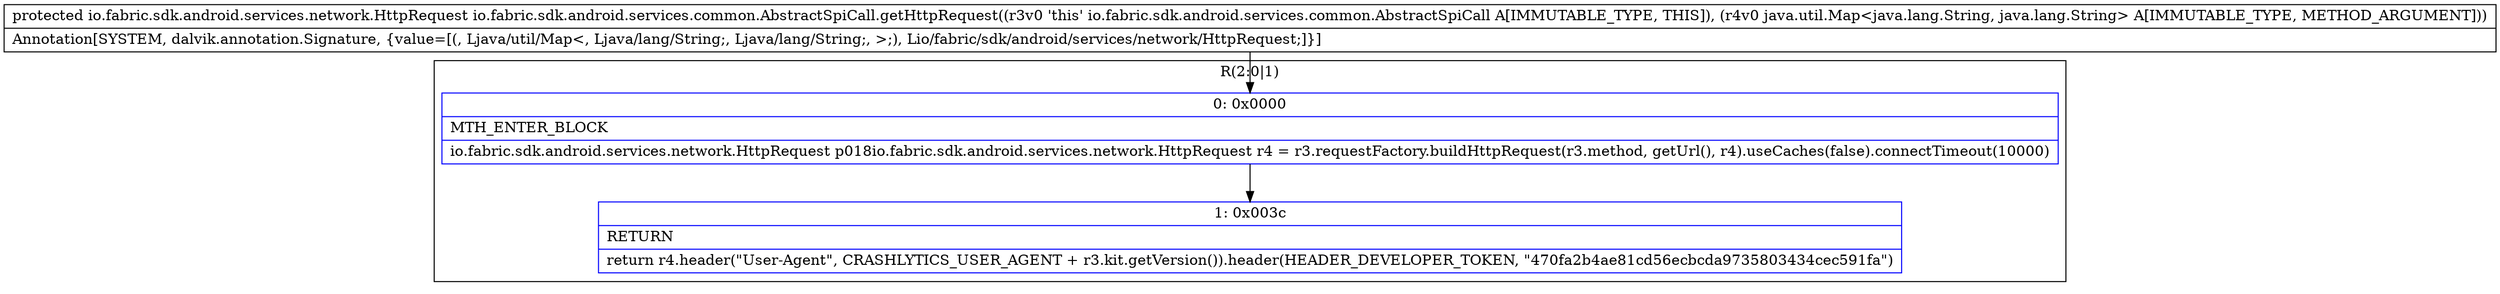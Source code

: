 digraph "CFG forio.fabric.sdk.android.services.common.AbstractSpiCall.getHttpRequest(Ljava\/util\/Map;)Lio\/fabric\/sdk\/android\/services\/network\/HttpRequest;" {
subgraph cluster_Region_619514173 {
label = "R(2:0|1)";
node [shape=record,color=blue];
Node_0 [shape=record,label="{0\:\ 0x0000|MTH_ENTER_BLOCK\l|io.fabric.sdk.android.services.network.HttpRequest p018io.fabric.sdk.android.services.network.HttpRequest r4 = r3.requestFactory.buildHttpRequest(r3.method, getUrl(), r4).useCaches(false).connectTimeout(10000)\l}"];
Node_1 [shape=record,label="{1\:\ 0x003c|RETURN\l|return r4.header(\"User\-Agent\", CRASHLYTICS_USER_AGENT + r3.kit.getVersion()).header(HEADER_DEVELOPER_TOKEN, \"470fa2b4ae81cd56ecbcda9735803434cec591fa\")\l}"];
}
MethodNode[shape=record,label="{protected io.fabric.sdk.android.services.network.HttpRequest io.fabric.sdk.android.services.common.AbstractSpiCall.getHttpRequest((r3v0 'this' io.fabric.sdk.android.services.common.AbstractSpiCall A[IMMUTABLE_TYPE, THIS]), (r4v0 java.util.Map\<java.lang.String, java.lang.String\> A[IMMUTABLE_TYPE, METHOD_ARGUMENT]))  | Annotation[SYSTEM, dalvik.annotation.Signature, \{value=[(, Ljava\/util\/Map\<, Ljava\/lang\/String;, Ljava\/lang\/String;, \>;), Lio\/fabric\/sdk\/android\/services\/network\/HttpRequest;]\}]\l}"];
MethodNode -> Node_0;
Node_0 -> Node_1;
}


